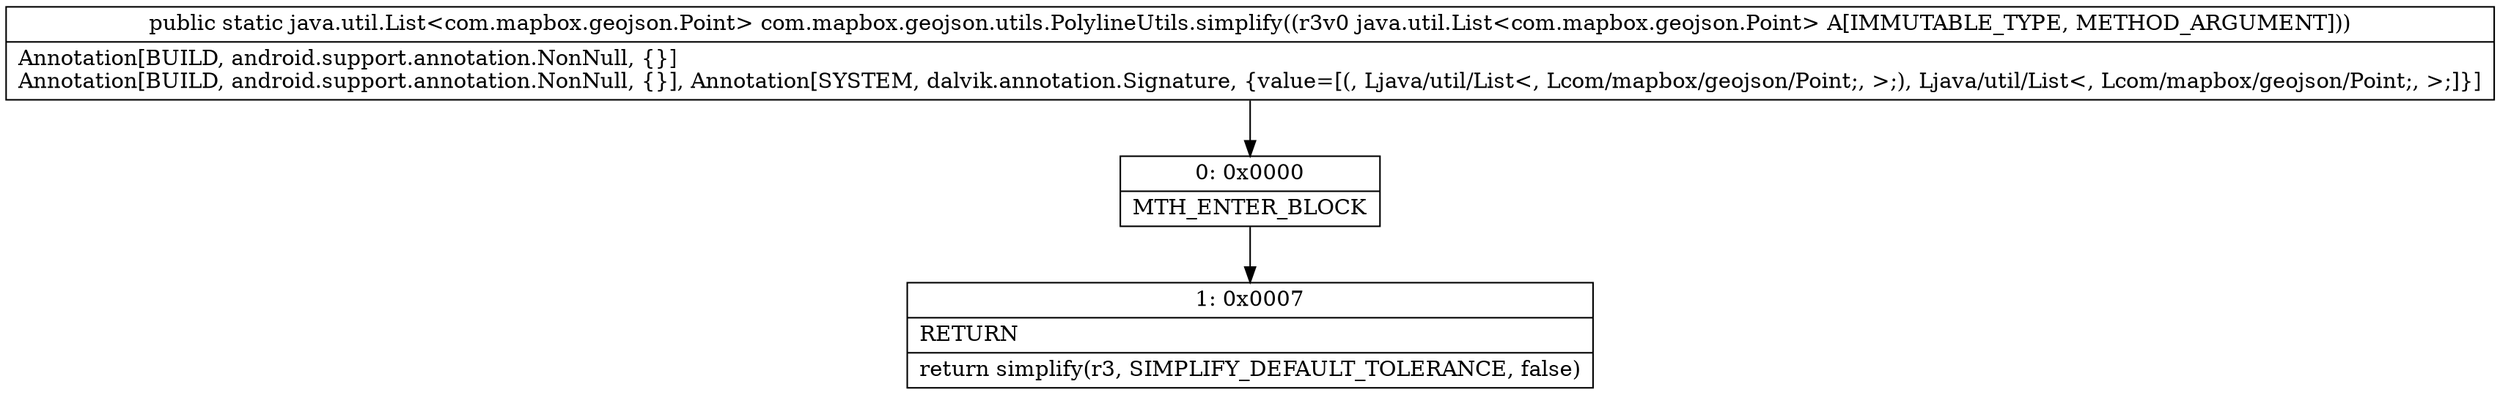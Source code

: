 digraph "CFG forcom.mapbox.geojson.utils.PolylineUtils.simplify(Ljava\/util\/List;)Ljava\/util\/List;" {
Node_0 [shape=record,label="{0\:\ 0x0000|MTH_ENTER_BLOCK\l}"];
Node_1 [shape=record,label="{1\:\ 0x0007|RETURN\l|return simplify(r3, SIMPLIFY_DEFAULT_TOLERANCE, false)\l}"];
MethodNode[shape=record,label="{public static java.util.List\<com.mapbox.geojson.Point\> com.mapbox.geojson.utils.PolylineUtils.simplify((r3v0 java.util.List\<com.mapbox.geojson.Point\> A[IMMUTABLE_TYPE, METHOD_ARGUMENT]))  | Annotation[BUILD, android.support.annotation.NonNull, \{\}]\lAnnotation[BUILD, android.support.annotation.NonNull, \{\}], Annotation[SYSTEM, dalvik.annotation.Signature, \{value=[(, Ljava\/util\/List\<, Lcom\/mapbox\/geojson\/Point;, \>;), Ljava\/util\/List\<, Lcom\/mapbox\/geojson\/Point;, \>;]\}]\l}"];
MethodNode -> Node_0;
Node_0 -> Node_1;
}

